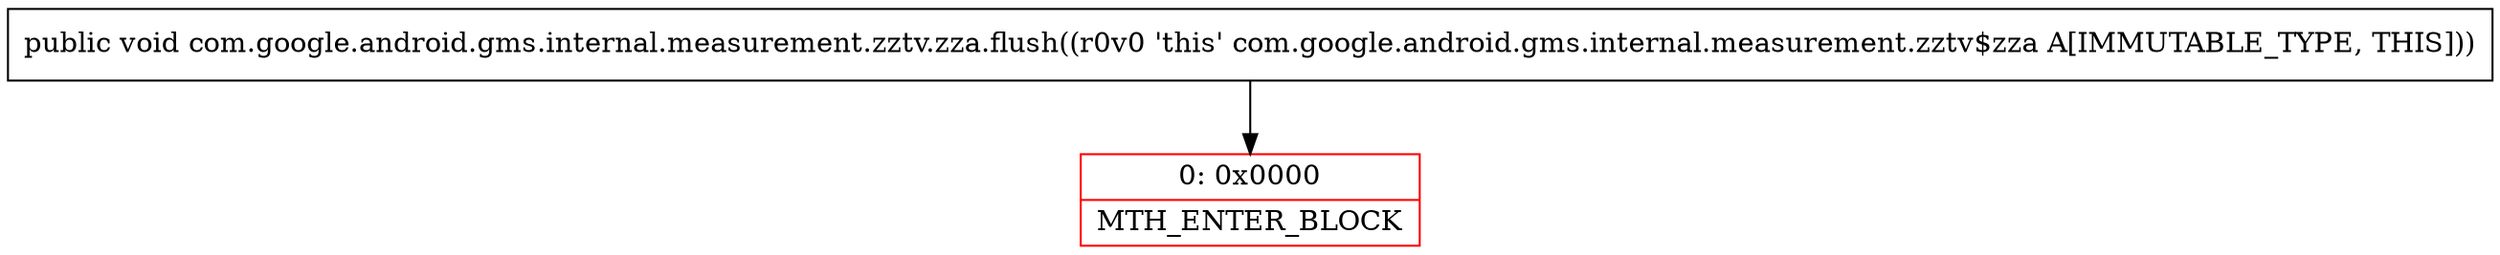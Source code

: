 digraph "CFG forcom.google.android.gms.internal.measurement.zztv.zza.flush()V" {
subgraph cluster_Region_75122096 {
label = "R(0)";
node [shape=record,color=blue];
}
Node_0 [shape=record,color=red,label="{0\:\ 0x0000|MTH_ENTER_BLOCK\l}"];
MethodNode[shape=record,label="{public void com.google.android.gms.internal.measurement.zztv.zza.flush((r0v0 'this' com.google.android.gms.internal.measurement.zztv$zza A[IMMUTABLE_TYPE, THIS])) }"];
MethodNode -> Node_0;
}

